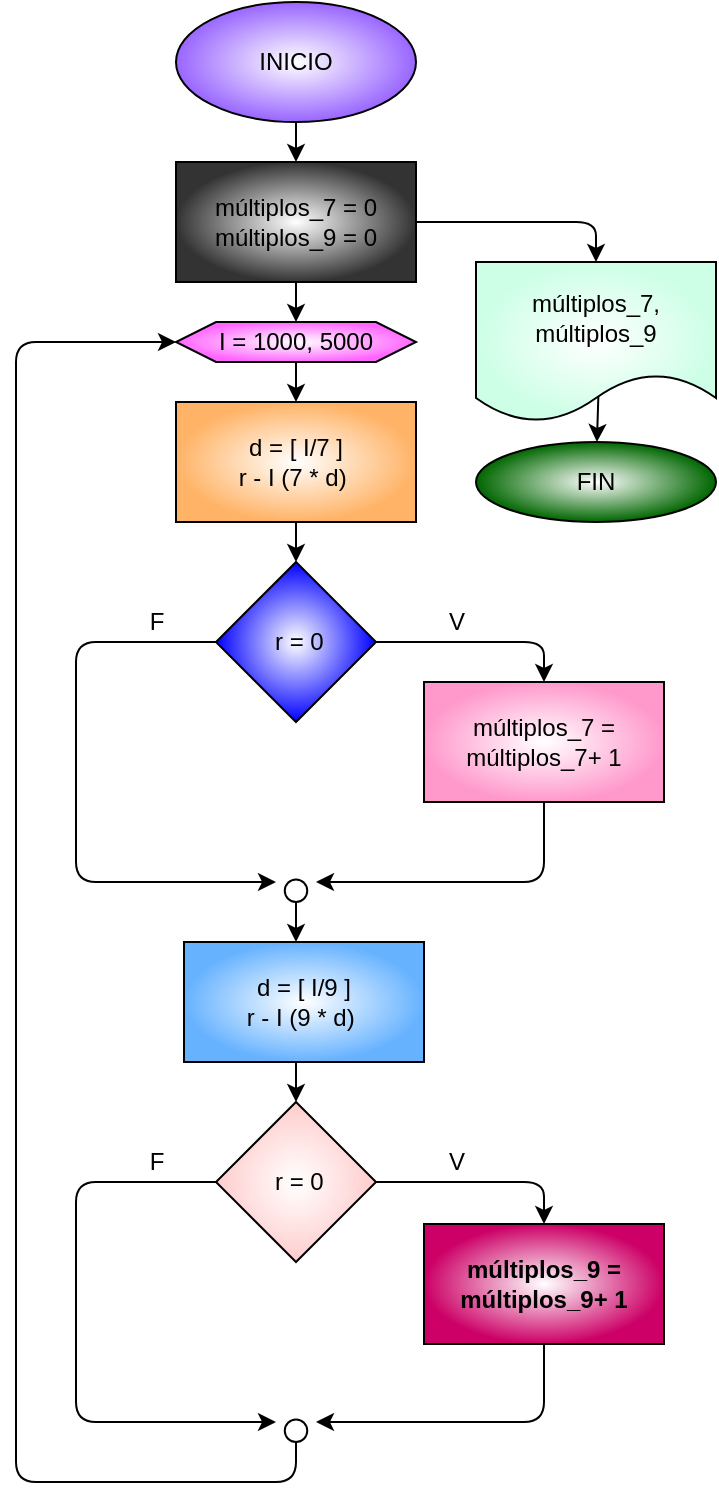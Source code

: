 <mxfile>
    <diagram id="nrBDBl5QZCL25kcdMDwi" name="Página-1">
        <mxGraphModel dx="625" dy="216" grid="1" gridSize="10" guides="1" tooltips="1" connect="1" arrows="1" fold="1" page="1" pageScale="1" pageWidth="827" pageHeight="1169" math="0" shadow="0">
            <root>
                <mxCell id="0"/>
                <mxCell id="1" parent="0"/>
                <mxCell id="4" value="" style="edgeStyle=none;html=1;" edge="1" parent="1" source="2" target="3">
                    <mxGeometry relative="1" as="geometry"/>
                </mxCell>
                <mxCell id="2" value="INICIO" style="ellipse;whiteSpace=wrap;html=1;gradientColor=#9966FF;gradientDirection=radial;" vertex="1" parent="1">
                    <mxGeometry x="170" y="20" width="120" height="60" as="geometry"/>
                </mxCell>
                <mxCell id="6" style="edgeStyle=none;html=1;exitX=0.5;exitY=1;exitDx=0;exitDy=0;entryX=0.5;entryY=0;entryDx=0;entryDy=0;" edge="1" parent="1" source="3" target="5">
                    <mxGeometry relative="1" as="geometry"/>
                </mxCell>
                <mxCell id="8" value="" style="edgeStyle=none;html=1;" edge="1" parent="1" source="3" target="7">
                    <mxGeometry relative="1" as="geometry">
                        <Array as="points">
                            <mxPoint x="380" y="130"/>
                        </Array>
                    </mxGeometry>
                </mxCell>
                <mxCell id="3" value="múltiplos_7 = 0&lt;br&gt;múltiplos_9 = 0" style="whiteSpace=wrap;html=1;gradientColor=#333333;gradientDirection=radial;" vertex="1" parent="1">
                    <mxGeometry x="170" y="100" width="120" height="60" as="geometry"/>
                </mxCell>
                <mxCell id="12" value="" style="edgeStyle=none;html=1;" edge="1" parent="1" source="5" target="11">
                    <mxGeometry relative="1" as="geometry"/>
                </mxCell>
                <mxCell id="5" value="I = 1000, 5000" style="shape=hexagon;perimeter=hexagonPerimeter2;whiteSpace=wrap;html=1;fixedSize=1;gradientColor=#FF66FF;gradientDirection=radial;size=20;" vertex="1" parent="1">
                    <mxGeometry x="170" y="180" width="120" height="20" as="geometry"/>
                </mxCell>
                <mxCell id="10" value="" style="edgeStyle=none;html=1;exitX=0.51;exitY=0.83;exitDx=0;exitDy=0;exitPerimeter=0;" edge="1" parent="1" source="7" target="9">
                    <mxGeometry relative="1" as="geometry"/>
                </mxCell>
                <mxCell id="7" value="múltiplos_7, múltiplos_9" style="shape=document;whiteSpace=wrap;html=1;boundedLbl=1;gradientColor=#CCFFE6;gradientDirection=radial;" vertex="1" parent="1">
                    <mxGeometry x="320" y="150" width="120" height="80" as="geometry"/>
                </mxCell>
                <mxCell id="9" value="FIN" style="ellipse;whiteSpace=wrap;html=1;gradientColor=#006600;gradientDirection=radial;" vertex="1" parent="1">
                    <mxGeometry x="320" y="240" width="120" height="40" as="geometry"/>
                </mxCell>
                <mxCell id="14" value="" style="edgeStyle=none;html=1;" edge="1" parent="1" source="11" target="13">
                    <mxGeometry relative="1" as="geometry"/>
                </mxCell>
                <mxCell id="11" value="d = [ I/7 ]&lt;br&gt;r - I (7 * d)&amp;nbsp;" style="whiteSpace=wrap;html=1;gradientColor=#FFB366;gradientDirection=radial;" vertex="1" parent="1">
                    <mxGeometry x="170" y="220" width="120" height="60" as="geometry"/>
                </mxCell>
                <mxCell id="16" value="" style="edgeStyle=none;html=1;" edge="1" parent="1" source="13" target="15">
                    <mxGeometry relative="1" as="geometry">
                        <Array as="points">
                            <mxPoint x="354" y="340"/>
                        </Array>
                    </mxGeometry>
                </mxCell>
                <mxCell id="19" value="" style="edgeStyle=none;html=1;" edge="1" parent="1" source="13">
                    <mxGeometry relative="1" as="geometry">
                        <mxPoint x="220" y="460" as="targetPoint"/>
                        <Array as="points">
                            <mxPoint x="120" y="340"/>
                            <mxPoint x="120" y="460"/>
                        </Array>
                    </mxGeometry>
                </mxCell>
                <mxCell id="13" value="&amp;nbsp;r = 0" style="rhombus;whiteSpace=wrap;html=1;gradientColor=#0000FF;gradientDirection=radial;" vertex="1" parent="1">
                    <mxGeometry x="190" y="300" width="80" height="80" as="geometry"/>
                </mxCell>
                <mxCell id="21" style="edgeStyle=none;html=1;exitX=0.5;exitY=1;exitDx=0;exitDy=0;" edge="1" parent="1" source="15">
                    <mxGeometry relative="1" as="geometry">
                        <mxPoint x="240" y="460" as="targetPoint"/>
                        <Array as="points">
                            <mxPoint x="354" y="460"/>
                        </Array>
                    </mxGeometry>
                </mxCell>
                <mxCell id="15" value="múltiplos_7 = múltiplos_7+ 1" style="whiteSpace=wrap;html=1;gradientColor=#FF99CC;gradientDirection=radial;" vertex="1" parent="1">
                    <mxGeometry x="294" y="360" width="120" height="60" as="geometry"/>
                </mxCell>
                <mxCell id="17" value="V" style="text;html=1;align=center;verticalAlign=middle;resizable=0;points=[];autosize=1;strokeColor=none;fillColor=none;" vertex="1" parent="1">
                    <mxGeometry x="300" y="320" width="20" height="20" as="geometry"/>
                </mxCell>
                <mxCell id="18" value="d = [ I/9 ]&lt;br&gt;r - I (9 * d)&amp;nbsp;" style="whiteSpace=wrap;html=1;gradientColor=#66B2FF;gradientDirection=radial;" vertex="1" parent="1">
                    <mxGeometry x="174" y="490" width="120" height="60" as="geometry"/>
                </mxCell>
                <mxCell id="20" value="F" style="text;html=1;align=center;verticalAlign=middle;resizable=0;points=[];autosize=1;strokeColor=none;fillColor=none;" vertex="1" parent="1">
                    <mxGeometry x="150" y="320" width="20" height="20" as="geometry"/>
                </mxCell>
                <mxCell id="23" style="edgeStyle=none;html=1;exitX=0.5;exitY=1;exitDx=0;exitDy=0;" edge="1" parent="1" source="22">
                    <mxGeometry relative="1" as="geometry">
                        <mxPoint x="230" y="490" as="targetPoint"/>
                    </mxGeometry>
                </mxCell>
                <mxCell id="22" value="" style="ellipse;whiteSpace=wrap;html=1;aspect=fixed;" vertex="1" parent="1">
                    <mxGeometry x="224.38" y="458.75" width="11.25" height="11.25" as="geometry"/>
                </mxCell>
                <mxCell id="24" value="" style="edgeStyle=none;html=1;" edge="1" parent="1" target="27">
                    <mxGeometry relative="1" as="geometry">
                        <mxPoint x="230" y="550" as="sourcePoint"/>
                    </mxGeometry>
                </mxCell>
                <mxCell id="25" value="" style="edgeStyle=none;html=1;" edge="1" parent="1" source="27" target="29">
                    <mxGeometry relative="1" as="geometry">
                        <Array as="points">
                            <mxPoint x="354" y="610"/>
                        </Array>
                    </mxGeometry>
                </mxCell>
                <mxCell id="26" value="" style="edgeStyle=none;html=1;" edge="1" parent="1" source="27">
                    <mxGeometry relative="1" as="geometry">
                        <mxPoint x="220" y="730" as="targetPoint"/>
                        <Array as="points">
                            <mxPoint x="120" y="610"/>
                            <mxPoint x="120" y="730"/>
                        </Array>
                    </mxGeometry>
                </mxCell>
                <mxCell id="27" value="&amp;nbsp;r = 0" style="rhombus;whiteSpace=wrap;html=1;gradientColor=#FFCCCC;gradientDirection=radial;" vertex="1" parent="1">
                    <mxGeometry x="190" y="570" width="80" height="80" as="geometry"/>
                </mxCell>
                <mxCell id="28" style="edgeStyle=none;html=1;exitX=0.5;exitY=1;exitDx=0;exitDy=0;" edge="1" parent="1" source="29">
                    <mxGeometry relative="1" as="geometry">
                        <mxPoint x="240" y="730" as="targetPoint"/>
                        <Array as="points">
                            <mxPoint x="354" y="730"/>
                        </Array>
                    </mxGeometry>
                </mxCell>
                <mxCell id="29" value="múltiplos_9 = múltiplos_9+ 1" style="whiteSpace=wrap;html=1;gradientColor=#CC0066;gradientDirection=radial;fontStyle=1" vertex="1" parent="1">
                    <mxGeometry x="294" y="631" width="120" height="60" as="geometry"/>
                </mxCell>
                <mxCell id="30" value="V" style="text;html=1;align=center;verticalAlign=middle;resizable=0;points=[];autosize=1;strokeColor=none;fillColor=none;" vertex="1" parent="1">
                    <mxGeometry x="300" y="590" width="20" height="20" as="geometry"/>
                </mxCell>
                <mxCell id="32" value="F" style="text;html=1;align=center;verticalAlign=middle;resizable=0;points=[];autosize=1;strokeColor=none;fillColor=none;" vertex="1" parent="1">
                    <mxGeometry x="150" y="590" width="20" height="20" as="geometry"/>
                </mxCell>
                <mxCell id="34" style="edgeStyle=none;html=1;exitX=0.5;exitY=1;exitDx=0;exitDy=0;entryX=0;entryY=0.5;entryDx=0;entryDy=0;" edge="1" parent="1" source="33" target="5">
                    <mxGeometry relative="1" as="geometry">
                        <mxPoint x="150" y="240" as="targetPoint"/>
                        <Array as="points">
                            <mxPoint x="230" y="760"/>
                            <mxPoint x="90" y="760"/>
                            <mxPoint x="90" y="190"/>
                        </Array>
                    </mxGeometry>
                </mxCell>
                <mxCell id="33" value="" style="ellipse;whiteSpace=wrap;html=1;aspect=fixed;" vertex="1" parent="1">
                    <mxGeometry x="224.38" y="728.75" width="11.25" height="11.25" as="geometry"/>
                </mxCell>
            </root>
        </mxGraphModel>
    </diagram>
</mxfile>